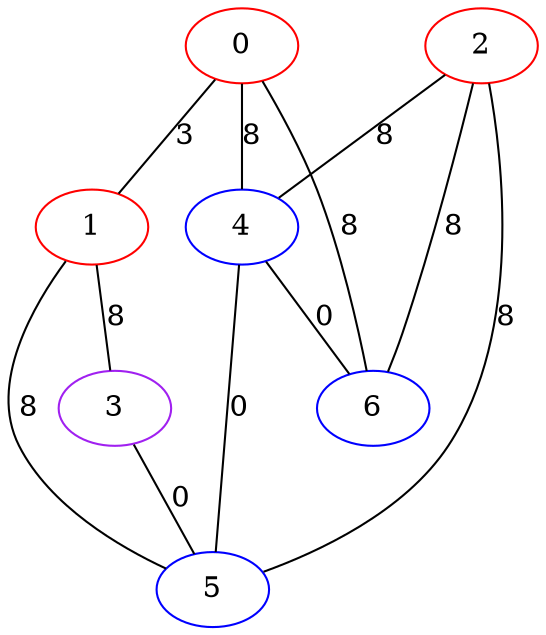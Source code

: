 graph "" {
0 [color=red, weight=1];
1 [color=red, weight=1];
2 [color=red, weight=1];
3 [color=purple, weight=4];
4 [color=blue, weight=3];
5 [color=blue, weight=3];
6 [color=blue, weight=3];
0 -- 1  [key=0, label=3];
0 -- 4  [key=0, label=8];
0 -- 6  [key=0, label=8];
1 -- 3  [key=0, label=8];
1 -- 5  [key=0, label=8];
2 -- 4  [key=0, label=8];
2 -- 5  [key=0, label=8];
2 -- 6  [key=0, label=8];
3 -- 5  [key=0, label=0];
4 -- 5  [key=0, label=0];
4 -- 6  [key=0, label=0];
}
